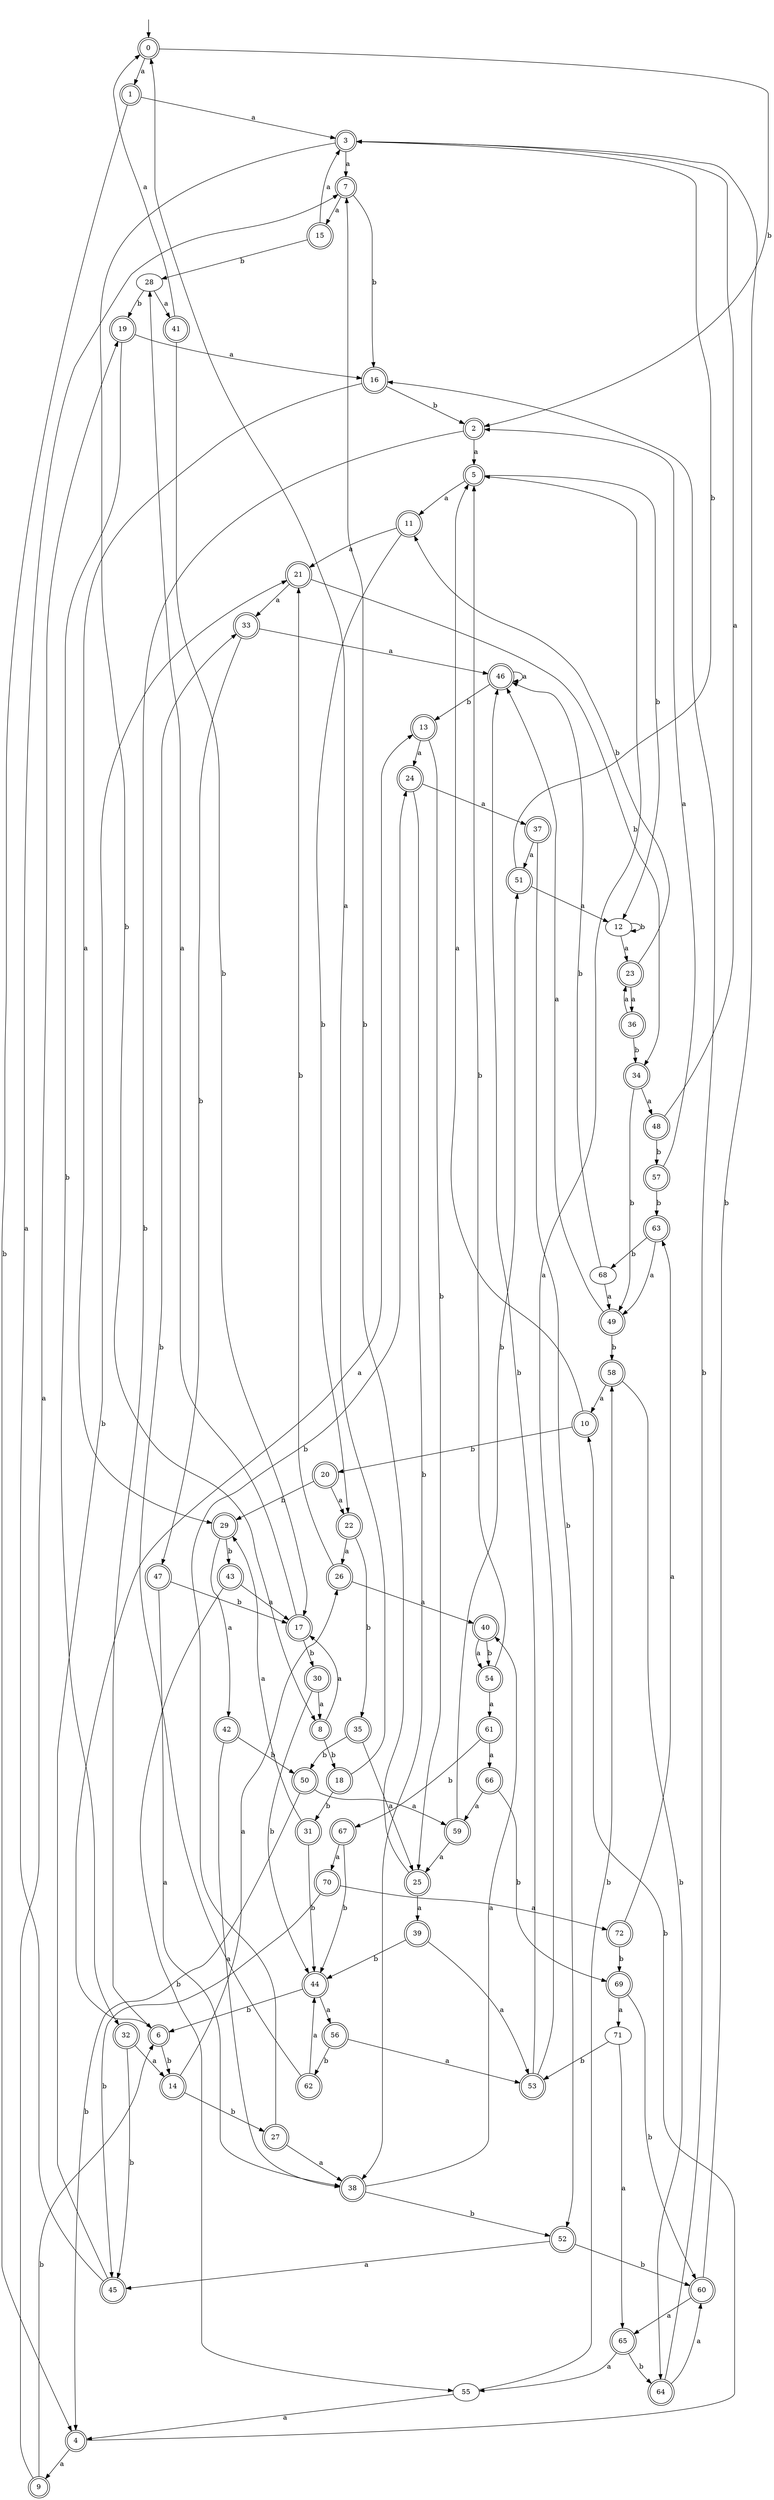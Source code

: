 digraph RandomDFA {
  __start0 [label="", shape=none];
  __start0 -> 0 [label=""];
  0 [shape=circle] [shape=doublecircle]
  0 -> 1 [label="a"]
  0 -> 2 [label="b"]
  1 [shape=doublecircle]
  1 -> 3 [label="a"]
  1 -> 4 [label="b"]
  2 [shape=doublecircle]
  2 -> 5 [label="a"]
  2 -> 6 [label="b"]
  3 [shape=doublecircle]
  3 -> 7 [label="a"]
  3 -> 8 [label="b"]
  4 [shape=doublecircle]
  4 -> 9 [label="a"]
  4 -> 10 [label="b"]
  5 [shape=doublecircle]
  5 -> 11 [label="a"]
  5 -> 12 [label="b"]
  6 [shape=doublecircle]
  6 -> 13 [label="a"]
  6 -> 14 [label="b"]
  7 [shape=doublecircle]
  7 -> 15 [label="a"]
  7 -> 16 [label="b"]
  8 [shape=doublecircle]
  8 -> 17 [label="a"]
  8 -> 18 [label="b"]
  9 [shape=doublecircle]
  9 -> 19 [label="a"]
  9 -> 6 [label="b"]
  10 [shape=doublecircle]
  10 -> 5 [label="a"]
  10 -> 20 [label="b"]
  11 [shape=doublecircle]
  11 -> 21 [label="a"]
  11 -> 22 [label="b"]
  12
  12 -> 23 [label="a"]
  12 -> 12 [label="b"]
  13 [shape=doublecircle]
  13 -> 24 [label="a"]
  13 -> 25 [label="b"]
  14 [shape=doublecircle]
  14 -> 26 [label="a"]
  14 -> 27 [label="b"]
  15 [shape=doublecircle]
  15 -> 3 [label="a"]
  15 -> 28 [label="b"]
  16 [shape=doublecircle]
  16 -> 29 [label="a"]
  16 -> 2 [label="b"]
  17 [shape=doublecircle]
  17 -> 28 [label="a"]
  17 -> 30 [label="b"]
  18 [shape=doublecircle]
  18 -> 0 [label="a"]
  18 -> 31 [label="b"]
  19 [shape=doublecircle]
  19 -> 16 [label="a"]
  19 -> 32 [label="b"]
  20 [shape=doublecircle]
  20 -> 22 [label="a"]
  20 -> 29 [label="b"]
  21 [shape=doublecircle]
  21 -> 33 [label="a"]
  21 -> 34 [label="b"]
  22 [shape=doublecircle]
  22 -> 26 [label="a"]
  22 -> 35 [label="b"]
  23 [shape=doublecircle]
  23 -> 36 [label="a"]
  23 -> 11 [label="b"]
  24 [shape=doublecircle]
  24 -> 37 [label="a"]
  24 -> 38 [label="b"]
  25 [shape=doublecircle]
  25 -> 39 [label="a"]
  25 -> 7 [label="b"]
  26 [shape=doublecircle]
  26 -> 40 [label="a"]
  26 -> 21 [label="b"]
  27 [shape=doublecircle]
  27 -> 38 [label="a"]
  27 -> 24 [label="b"]
  28
  28 -> 41 [label="a"]
  28 -> 19 [label="b"]
  29 [shape=doublecircle]
  29 -> 42 [label="a"]
  29 -> 43 [label="b"]
  30 [shape=doublecircle]
  30 -> 8 [label="a"]
  30 -> 44 [label="b"]
  31 [shape=doublecircle]
  31 -> 29 [label="a"]
  31 -> 44 [label="b"]
  32 [shape=doublecircle]
  32 -> 14 [label="a"]
  32 -> 45 [label="b"]
  33 [shape=doublecircle]
  33 -> 46 [label="a"]
  33 -> 47 [label="b"]
  34 [shape=doublecircle]
  34 -> 48 [label="a"]
  34 -> 49 [label="b"]
  35 [shape=doublecircle]
  35 -> 25 [label="a"]
  35 -> 50 [label="b"]
  36 [shape=doublecircle]
  36 -> 23 [label="a"]
  36 -> 34 [label="b"]
  37 [shape=doublecircle]
  37 -> 51 [label="a"]
  37 -> 52 [label="b"]
  38 [shape=doublecircle]
  38 -> 40 [label="a"]
  38 -> 52 [label="b"]
  39 [shape=doublecircle]
  39 -> 53 [label="a"]
  39 -> 44 [label="b"]
  40 [shape=doublecircle]
  40 -> 54 [label="a"]
  40 -> 54 [label="b"]
  41 [shape=doublecircle]
  41 -> 0 [label="a"]
  41 -> 17 [label="b"]
  42 [shape=doublecircle]
  42 -> 38 [label="a"]
  42 -> 50 [label="b"]
  43 [shape=doublecircle]
  43 -> 17 [label="a"]
  43 -> 55 [label="b"]
  44 [shape=doublecircle]
  44 -> 56 [label="a"]
  44 -> 6 [label="b"]
  45 [shape=doublecircle]
  45 -> 7 [label="a"]
  45 -> 21 [label="b"]
  46 [shape=doublecircle]
  46 -> 46 [label="a"]
  46 -> 13 [label="b"]
  47 [shape=doublecircle]
  47 -> 38 [label="a"]
  47 -> 17 [label="b"]
  48 [shape=doublecircle]
  48 -> 3 [label="a"]
  48 -> 57 [label="b"]
  49 [shape=doublecircle]
  49 -> 46 [label="a"]
  49 -> 58 [label="b"]
  50 [shape=doublecircle]
  50 -> 59 [label="a"]
  50 -> 4 [label="b"]
  51 [shape=doublecircle]
  51 -> 12 [label="a"]
  51 -> 3 [label="b"]
  52 [shape=doublecircle]
  52 -> 45 [label="a"]
  52 -> 60 [label="b"]
  53 [shape=doublecircle]
  53 -> 5 [label="a"]
  53 -> 46 [label="b"]
  54 [shape=doublecircle]
  54 -> 61 [label="a"]
  54 -> 5 [label="b"]
  55
  55 -> 4 [label="a"]
  55 -> 58 [label="b"]
  56 [shape=doublecircle]
  56 -> 53 [label="a"]
  56 -> 62 [label="b"]
  57 [shape=doublecircle]
  57 -> 2 [label="a"]
  57 -> 63 [label="b"]
  58 [shape=doublecircle]
  58 -> 10 [label="a"]
  58 -> 64 [label="b"]
  59 [shape=doublecircle]
  59 -> 25 [label="a"]
  59 -> 51 [label="b"]
  60 [shape=doublecircle]
  60 -> 65 [label="a"]
  60 -> 3 [label="b"]
  61 [shape=doublecircle]
  61 -> 66 [label="a"]
  61 -> 67 [label="b"]
  62 [shape=doublecircle]
  62 -> 44 [label="a"]
  62 -> 33 [label="b"]
  63 [shape=doublecircle]
  63 -> 49 [label="a"]
  63 -> 68 [label="b"]
  64 [shape=doublecircle]
  64 -> 60 [label="a"]
  64 -> 16 [label="b"]
  65 [shape=doublecircle]
  65 -> 55 [label="a"]
  65 -> 64 [label="b"]
  66 [shape=doublecircle]
  66 -> 59 [label="a"]
  66 -> 69 [label="b"]
  67 [shape=doublecircle]
  67 -> 70 [label="a"]
  67 -> 44 [label="b"]
  68
  68 -> 49 [label="a"]
  68 -> 46 [label="b"]
  69 [shape=doublecircle]
  69 -> 71 [label="a"]
  69 -> 60 [label="b"]
  70 [shape=doublecircle]
  70 -> 72 [label="a"]
  70 -> 45 [label="b"]
  71
  71 -> 65 [label="a"]
  71 -> 53 [label="b"]
  72 [shape=doublecircle]
  72 -> 63 [label="a"]
  72 -> 69 [label="b"]
}
